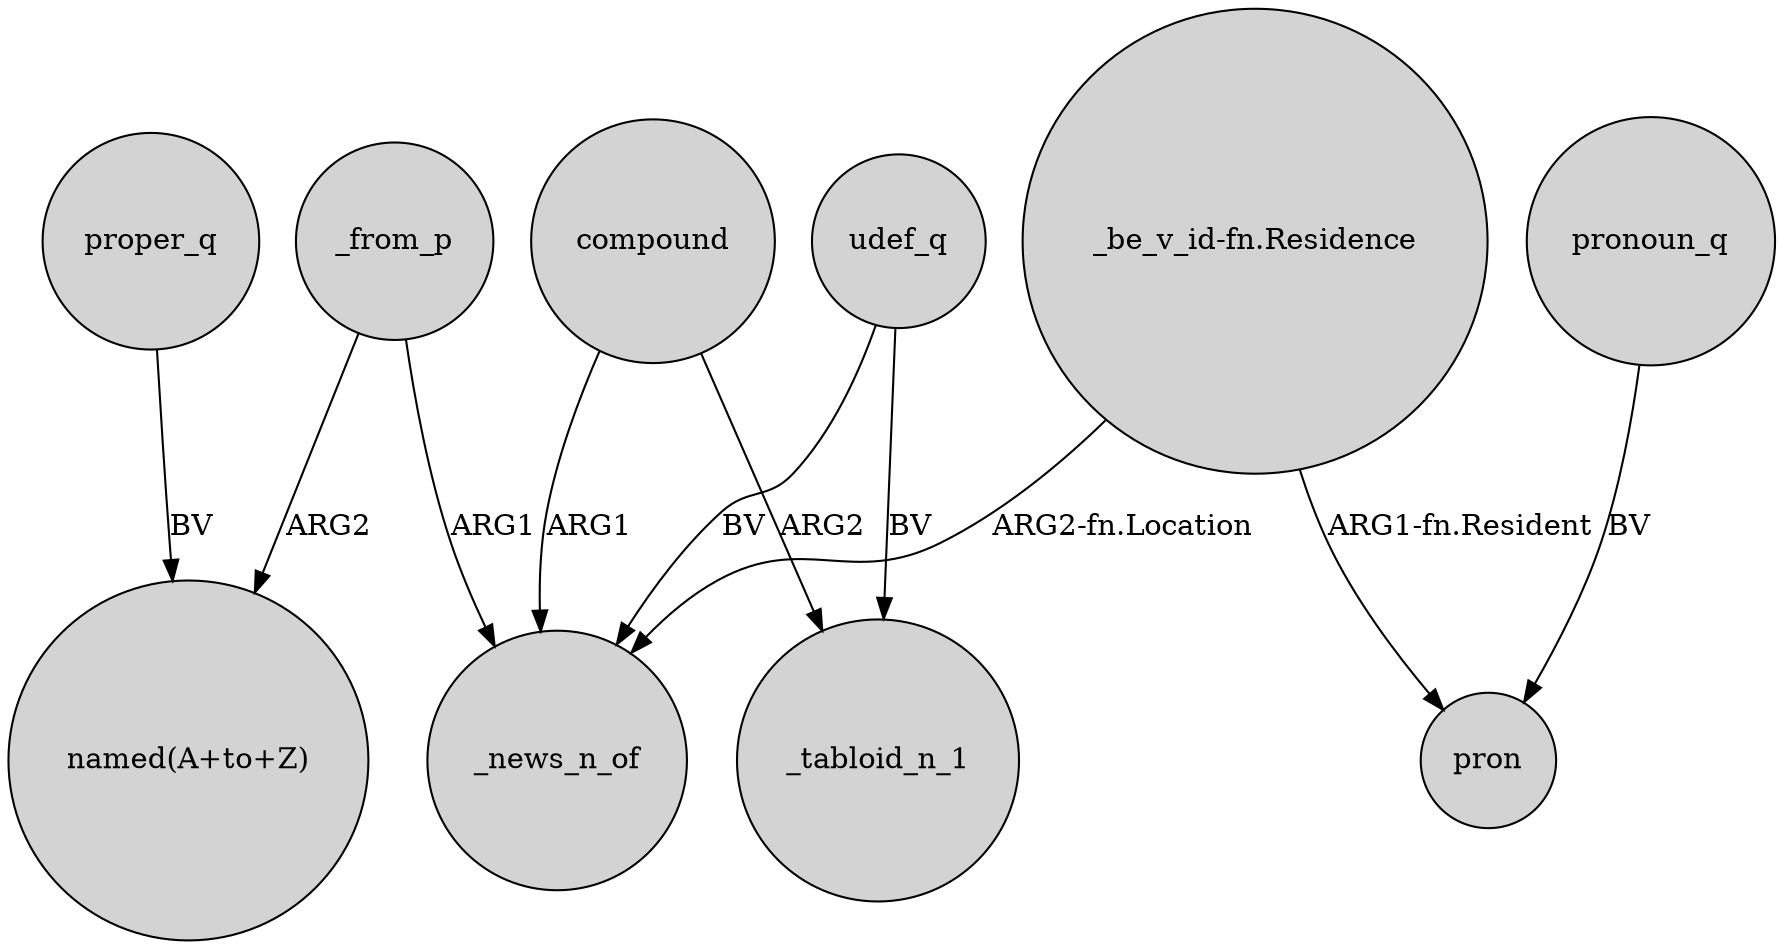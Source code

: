 digraph {
	node [shape=circle style=filled]
	_from_p -> _news_n_of [label=ARG1]
	udef_q -> _news_n_of [label=BV]
	_from_p -> "named(A+to+Z)" [label=ARG2]
	"_be_v_id-fn.Residence" -> pron [label="ARG1-fn.Resident"]
	"_be_v_id-fn.Residence" -> _news_n_of [label="ARG2-fn.Location"]
	udef_q -> _tabloid_n_1 [label=BV]
	pronoun_q -> pron [label=BV]
	compound -> _tabloid_n_1 [label=ARG2]
	proper_q -> "named(A+to+Z)" [label=BV]
	compound -> _news_n_of [label=ARG1]
}
